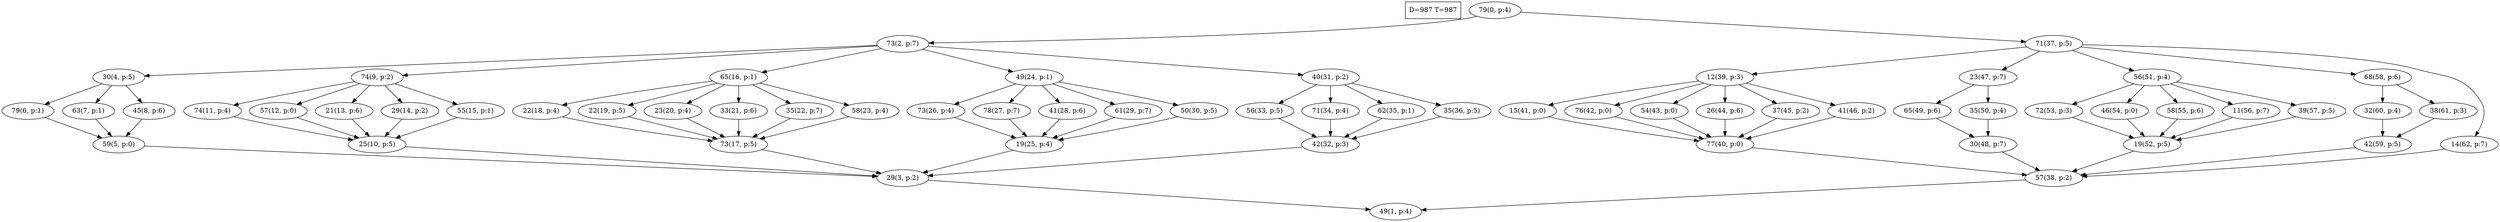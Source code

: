 digraph Task {
i [shape=box, label="D=987 T=987"]; 
0 [label="79(0, p:4)"];
1 [label="49(1, p:4)"];
2 [label="73(2, p:7)"];
3 [label="29(3, p:2)"];
4 [label="30(4, p:5)"];
5 [label="59(5, p:0)"];
6 [label="79(6, p:1)"];
7 [label="63(7, p:1)"];
8 [label="45(8, p:6)"];
9 [label="74(9, p:2)"];
10 [label="25(10, p:5)"];
11 [label="74(11, p:4)"];
12 [label="57(12, p:0)"];
13 [label="21(13, p:6)"];
14 [label="29(14, p:2)"];
15 [label="55(15, p:1)"];
16 [label="65(16, p:1)"];
17 [label="73(17, p:5)"];
18 [label="22(18, p:4)"];
19 [label="22(19, p:5)"];
20 [label="23(20, p:4)"];
21 [label="33(21, p:6)"];
22 [label="35(22, p:7)"];
23 [label="58(23, p:4)"];
24 [label="49(24, p:1)"];
25 [label="19(25, p:4)"];
26 [label="73(26, p:4)"];
27 [label="78(27, p:7)"];
28 [label="41(28, p:6)"];
29 [label="61(29, p:7)"];
30 [label="50(30, p:5)"];
31 [label="40(31, p:2)"];
32 [label="42(32, p:3)"];
33 [label="56(33, p:5)"];
34 [label="71(34, p:4)"];
35 [label="62(35, p:1)"];
36 [label="35(36, p:5)"];
37 [label="71(37, p:5)"];
38 [label="57(38, p:2)"];
39 [label="12(39, p:3)"];
40 [label="77(40, p:0)"];
41 [label="15(41, p:0)"];
42 [label="76(42, p:0)"];
43 [label="54(43, p:0)"];
44 [label="26(44, p:6)"];
45 [label="37(45, p:2)"];
46 [label="41(46, p:2)"];
47 [label="23(47, p:7)"];
48 [label="30(48, p:7)"];
49 [label="65(49, p:6)"];
50 [label="35(50, p:4)"];
51 [label="56(51, p:4)"];
52 [label="19(52, p:5)"];
53 [label="72(53, p:3)"];
54 [label="46(54, p:0)"];
55 [label="58(55, p:6)"];
56 [label="11(56, p:7)"];
57 [label="39(57, p:5)"];
58 [label="68(58, p:6)"];
59 [label="42(59, p:5)"];
60 [label="32(60, p:4)"];
61 [label="38(61, p:3)"];
62 [label="14(62, p:7)"];
0 -> 2;
0 -> 37;
2 -> 4;
2 -> 9;
2 -> 16;
2 -> 24;
2 -> 31;
3 -> 1;
4 -> 6;
4 -> 7;
4 -> 8;
5 -> 3;
6 -> 5;
7 -> 5;
8 -> 5;
9 -> 11;
9 -> 12;
9 -> 13;
9 -> 14;
9 -> 15;
10 -> 3;
11 -> 10;
12 -> 10;
13 -> 10;
14 -> 10;
15 -> 10;
16 -> 18;
16 -> 19;
16 -> 20;
16 -> 21;
16 -> 22;
16 -> 23;
17 -> 3;
18 -> 17;
19 -> 17;
20 -> 17;
21 -> 17;
22 -> 17;
23 -> 17;
24 -> 26;
24 -> 27;
24 -> 28;
24 -> 29;
24 -> 30;
25 -> 3;
26 -> 25;
27 -> 25;
28 -> 25;
29 -> 25;
30 -> 25;
31 -> 33;
31 -> 34;
31 -> 35;
31 -> 36;
32 -> 3;
33 -> 32;
34 -> 32;
35 -> 32;
36 -> 32;
37 -> 39;
37 -> 47;
37 -> 51;
37 -> 58;
37 -> 62;
38 -> 1;
39 -> 41;
39 -> 42;
39 -> 43;
39 -> 44;
39 -> 45;
39 -> 46;
40 -> 38;
41 -> 40;
42 -> 40;
43 -> 40;
44 -> 40;
45 -> 40;
46 -> 40;
47 -> 49;
47 -> 50;
48 -> 38;
49 -> 48;
50 -> 48;
51 -> 53;
51 -> 54;
51 -> 55;
51 -> 56;
51 -> 57;
52 -> 38;
53 -> 52;
54 -> 52;
55 -> 52;
56 -> 52;
57 -> 52;
58 -> 60;
58 -> 61;
59 -> 38;
60 -> 59;
61 -> 59;
62 -> 38;
}
